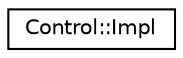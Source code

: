 digraph "Graphical Class Hierarchy"
{
 // INTERACTIVE_SVG=YES
 // LATEX_PDF_SIZE
  edge [fontname="Helvetica",fontsize="10",labelfontname="Helvetica",labelfontsize="10"];
  node [fontname="Helvetica",fontsize="10",shape=record];
  rankdir="LR";
  Node0 [label="Control::Impl",height=0.2,width=0.4,color="black", fillcolor="white", style="filled",URL="$struct_control_1_1_impl.html",tooltip=" "];
}
